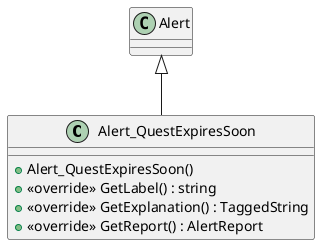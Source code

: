 @startuml
class Alert_QuestExpiresSoon {
    + Alert_QuestExpiresSoon()
    + <<override>> GetLabel() : string
    + <<override>> GetExplanation() : TaggedString
    + <<override>> GetReport() : AlertReport
}
Alert <|-- Alert_QuestExpiresSoon
@enduml
